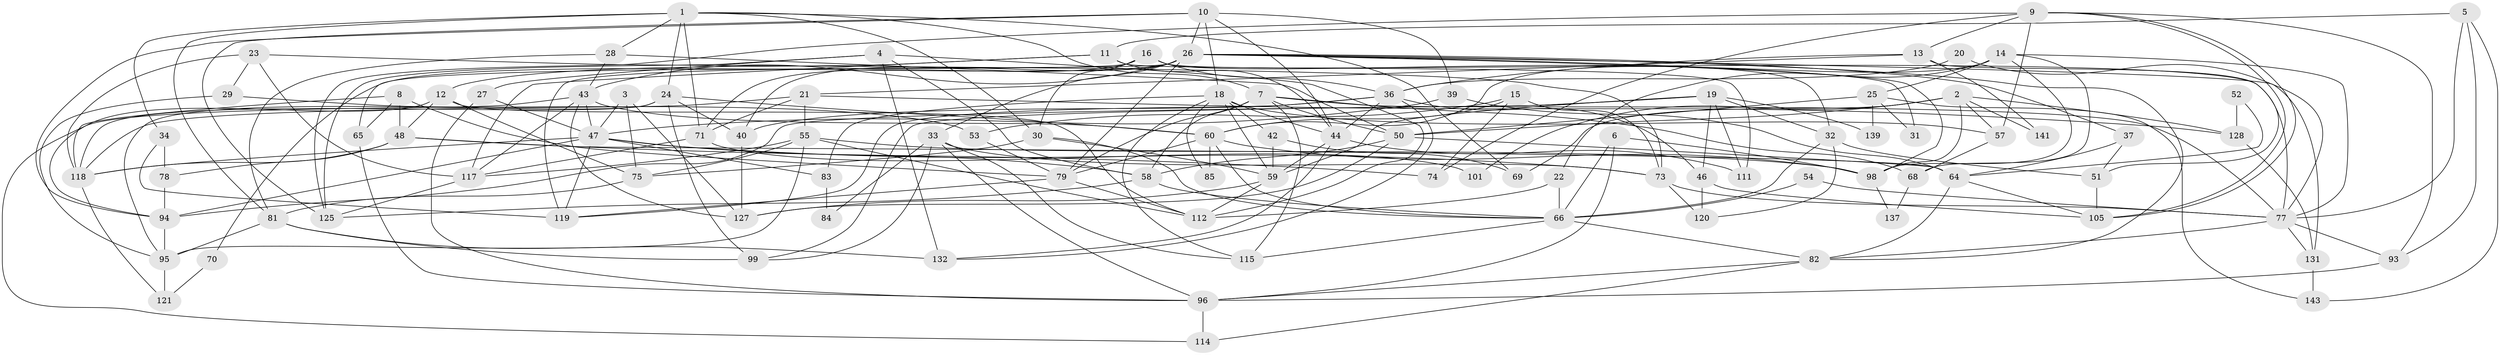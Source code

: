 // Generated by graph-tools (version 1.1) at 2025/24/03/03/25 07:24:02]
// undirected, 97 vertices, 235 edges
graph export_dot {
graph [start="1"]
  node [color=gray90,style=filled];
  1 [super="+123"];
  2 [super="+113"];
  3;
  4 [super="+135"];
  5;
  6;
  7 [super="+17"];
  8 [super="+133"];
  9 [super="+56"];
  10 [super="+35"];
  11 [super="+107"];
  12 [super="+100"];
  13;
  14 [super="+67"];
  15;
  16 [super="+45"];
  18 [super="+63"];
  19;
  20;
  21;
  22;
  23;
  24 [super="+41"];
  25;
  26 [super="+106"];
  27;
  28 [super="+49"];
  29;
  30 [super="+109"];
  31;
  32;
  33 [super="+72"];
  34;
  36 [super="+38"];
  37;
  39;
  40;
  42;
  43 [super="+91"];
  44 [super="+122"];
  46 [super="+88"];
  47 [super="+62"];
  48;
  50 [super="+92"];
  51 [super="+76"];
  52;
  53;
  54;
  55 [super="+103"];
  57;
  58 [super="+61"];
  59 [super="+89"];
  60 [super="+140"];
  64 [super="+86"];
  65;
  66 [super="+116"];
  68;
  69;
  70;
  71;
  73 [super="+104"];
  74;
  75 [super="+90"];
  77 [super="+108"];
  78;
  79 [super="+80"];
  81;
  82 [super="+87"];
  83;
  84;
  85;
  93;
  94 [super="+110"];
  95 [super="+97"];
  96 [super="+126"];
  98 [super="+102"];
  99 [super="+124"];
  101;
  105 [super="+136"];
  111;
  112 [super="+130"];
  114;
  115;
  117 [super="+138"];
  118 [super="+134"];
  119;
  120;
  121;
  125 [super="+142"];
  127 [super="+129"];
  128;
  131;
  132;
  137;
  139;
  141;
  143;
  1 -- 7;
  1 -- 69;
  1 -- 71;
  1 -- 81;
  1 -- 34;
  1 -- 30;
  1 -- 28;
  1 -- 24;
  2 -- 50;
  2 -- 57;
  2 -- 69;
  2 -- 101;
  2 -- 128;
  2 -- 141;
  2 -- 98;
  3 -- 127;
  3 -- 47;
  3 -- 75;
  4 -- 112;
  4 -- 132;
  4 -- 125;
  4 -- 27;
  4 -- 58;
  5 -- 143;
  5 -- 11;
  5 -- 77;
  5 -- 93;
  6 -- 66;
  6 -- 98;
  6 -- 96;
  7 -- 77;
  7 -- 50;
  7 -- 79;
  7 -- 58;
  7 -- 115;
  7 -- 68;
  8 -- 79;
  8 -- 65;
  8 -- 48;
  8 -- 118;
  9 -- 105;
  9 -- 105;
  9 -- 93;
  9 -- 74;
  9 -- 125;
  9 -- 13;
  9 -- 57;
  10 -- 125;
  10 -- 18;
  10 -- 39;
  10 -- 26;
  10 -- 44;
  10 -- 94;
  11 -- 44;
  11 -- 111;
  11 -- 12;
  11 -- 117;
  12 -- 48;
  12 -- 112;
  12 -- 94;
  12 -- 75;
  13 -- 21;
  13 -- 36;
  13 -- 141;
  13 -- 51;
  14 -- 98;
  14 -- 22;
  14 -- 25;
  14 -- 68;
  14 -- 60;
  14 -- 77;
  15 -- 73;
  15 -- 53;
  15 -- 74;
  15 -- 60;
  16 -- 71;
  16 -- 32;
  16 -- 65;
  16 -- 36;
  16 -- 30;
  16 -- 77;
  18 -- 59;
  18 -- 42;
  18 -- 83;
  18 -- 115;
  18 -- 85;
  18 -- 57;
  18 -- 44;
  19 -- 94;
  19 -- 32;
  19 -- 111;
  19 -- 139;
  19 -- 59;
  19 -- 99;
  19 -- 46;
  20 -- 77;
  20 -- 36;
  21 -- 71;
  21 -- 118;
  21 -- 55;
  21 -- 128;
  22 -- 112;
  22 -- 66;
  23 -- 29;
  23 -- 73;
  23 -- 118;
  23 -- 117;
  24 -- 60;
  24 -- 95;
  24 -- 118;
  24 -- 40;
  24 -- 99;
  25 -- 31;
  25 -- 139;
  25 -- 143;
  25 -- 50;
  26 -- 79;
  26 -- 31;
  26 -- 33;
  26 -- 37;
  26 -- 70;
  26 -- 119;
  26 -- 131;
  26 -- 82;
  26 -- 40;
  26 -- 43;
  26 -- 98;
  27 -- 47;
  27 -- 96;
  28 -- 81;
  28 -- 43;
  28 -- 50;
  29 -- 95;
  29 -- 53;
  30 -- 66;
  30 -- 59;
  30 -- 75;
  32 -- 66;
  32 -- 51;
  32 -- 120;
  33 -- 96;
  33 -- 99;
  33 -- 115;
  33 -- 84;
  33 -- 73;
  34 -- 78;
  34 -- 119;
  36 -- 44;
  36 -- 46;
  36 -- 119;
  36 -- 132;
  36 -- 40;
  37 -- 64;
  37 -- 51;
  39 -- 47;
  39 -- 64;
  40 -- 127;
  42 -- 69;
  42 -- 59;
  43 -- 47;
  43 -- 60;
  43 -- 114;
  43 -- 117;
  43 -- 127;
  44 -- 59;
  44 -- 111;
  44 -- 132;
  46 -- 120;
  46 -- 105;
  47 -- 58;
  47 -- 83;
  47 -- 94;
  47 -- 118 [weight=2];
  47 -- 119;
  47 -- 73;
  48 -- 74;
  48 -- 64;
  48 -- 78;
  48 -- 118;
  50 -- 58;
  50 -- 64;
  50 -- 127;
  51 -- 105;
  52 -- 128;
  52 -- 64;
  53 -- 79;
  54 -- 66;
  54 -- 77;
  55 -- 75;
  55 -- 98 [weight=2];
  55 -- 117;
  55 -- 112;
  55 -- 95;
  57 -- 68;
  58 -- 66;
  58 -- 125;
  59 -- 112;
  59 -- 127;
  60 -- 79;
  60 -- 85;
  60 -- 98;
  60 -- 66;
  64 -- 82;
  64 -- 105;
  65 -- 96;
  66 -- 115;
  66 -- 82;
  68 -- 137;
  70 -- 121;
  71 -- 101;
  71 -- 117;
  73 -- 120;
  73 -- 77 [weight=2];
  75 -- 81;
  77 -- 131;
  77 -- 93;
  77 -- 82;
  78 -- 94;
  79 -- 112;
  79 -- 119;
  81 -- 132;
  81 -- 99;
  81 -- 95;
  82 -- 96;
  82 -- 114;
  83 -- 84;
  93 -- 96;
  94 -- 95;
  95 -- 121;
  96 -- 114;
  98 -- 137;
  117 -- 125;
  118 -- 121;
  128 -- 131;
  131 -- 143;
}
